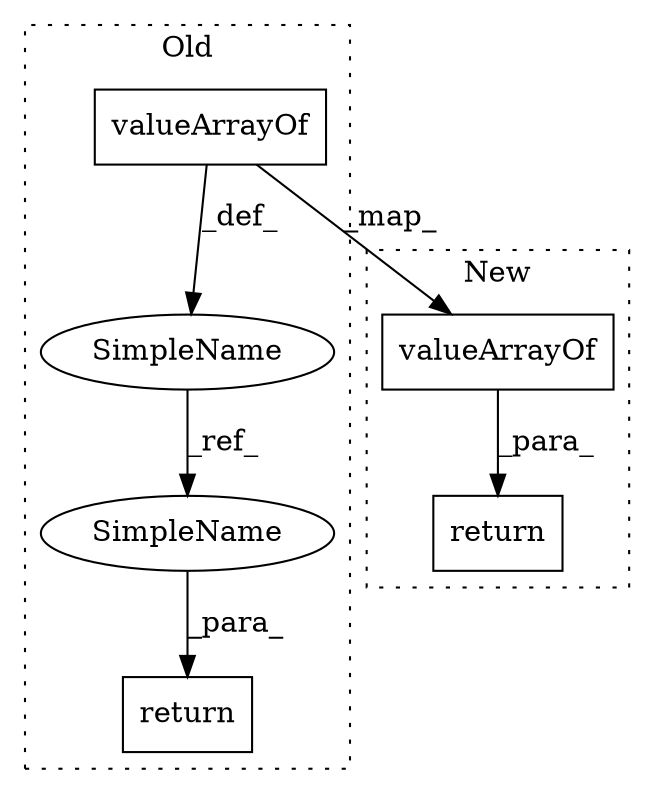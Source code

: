 digraph G {
subgraph cluster0 {
1 [label="valueArrayOf" a="32" s="184885,184910" l="13,1" shape="box"];
3 [label="SimpleName" a="42" s="184870" l="3" shape="ellipse"];
4 [label="return" a="41" s="184921" l="7" shape="box"];
6 [label="SimpleName" a="42" s="184928" l="3" shape="ellipse"];
label = "Old";
style="dotted";
}
subgraph cluster1 {
2 [label="valueArrayOf" a="32" s="202563,202588" l="13,1" shape="box"];
5 [label="return" a="41" s="202547" l="7" shape="box"];
label = "New";
style="dotted";
}
1 -> 3 [label="_def_"];
1 -> 2 [label="_map_"];
2 -> 5 [label="_para_"];
3 -> 6 [label="_ref_"];
6 -> 4 [label="_para_"];
}